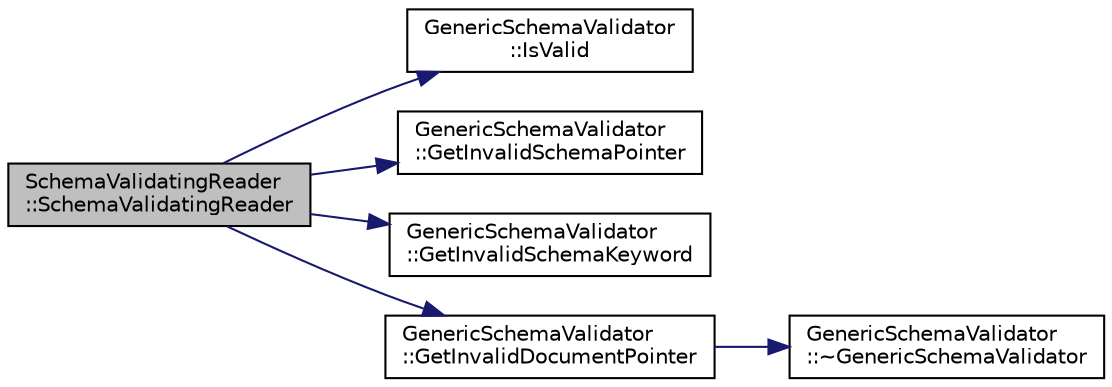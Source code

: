 digraph "SchemaValidatingReader::SchemaValidatingReader"
{
  edge [fontname="Helvetica",fontsize="10",labelfontname="Helvetica",labelfontsize="10"];
  node [fontname="Helvetica",fontsize="10",shape=record];
  rankdir="LR";
  Node0 [label="SchemaValidatingReader\l::SchemaValidatingReader",height=0.2,width=0.4,color="black", fillcolor="grey75", style="filled", fontcolor="black"];
  Node0 -> Node1 [color="midnightblue",fontsize="10",style="solid",fontname="Helvetica"];
  Node1 [label="GenericSchemaValidator\l::IsValid",height=0.2,width=0.4,color="black", fillcolor="white", style="filled",URL="$class_generic_schema_validator.html#a8ebda4da3d8b1fc41e57f15dd62e8f19",tooltip="Checks whether the current state is valid. "];
  Node0 -> Node2 [color="midnightblue",fontsize="10",style="solid",fontname="Helvetica"];
  Node2 [label="GenericSchemaValidator\l::GetInvalidSchemaPointer",height=0.2,width=0.4,color="black", fillcolor="white", style="filled",URL="$class_generic_schema_validator.html#a5b8f2d5c466b2a362e2e4c3bcfbfc5a8",tooltip="Gets the JSON pointer pointed to the invalid schema. "];
  Node0 -> Node3 [color="midnightblue",fontsize="10",style="solid",fontname="Helvetica"];
  Node3 [label="GenericSchemaValidator\l::GetInvalidSchemaKeyword",height=0.2,width=0.4,color="black", fillcolor="white", style="filled",URL="$class_generic_schema_validator.html#ab71ec18e5a013e5153a10b312a4f03bc",tooltip="Gets the keyword of invalid schema. "];
  Node0 -> Node4 [color="midnightblue",fontsize="10",style="solid",fontname="Helvetica"];
  Node4 [label="GenericSchemaValidator\l::GetInvalidDocumentPointer",height=0.2,width=0.4,color="black", fillcolor="white", style="filled",URL="$class_generic_schema_validator.html#ac10a88c4dc138bbdbe2afd041658a3b0",tooltip="Gets the JSON pointer pointed to the invalid value. "];
  Node4 -> Node5 [color="midnightblue",fontsize="10",style="solid",fontname="Helvetica"];
  Node5 [label="GenericSchemaValidator\l::~GenericSchemaValidator",height=0.2,width=0.4,color="black", fillcolor="white", style="filled",URL="$class_generic_schema_validator.html#a3eab83d483a50efb0c0390adf3291963",tooltip="Destructor. "];
}
